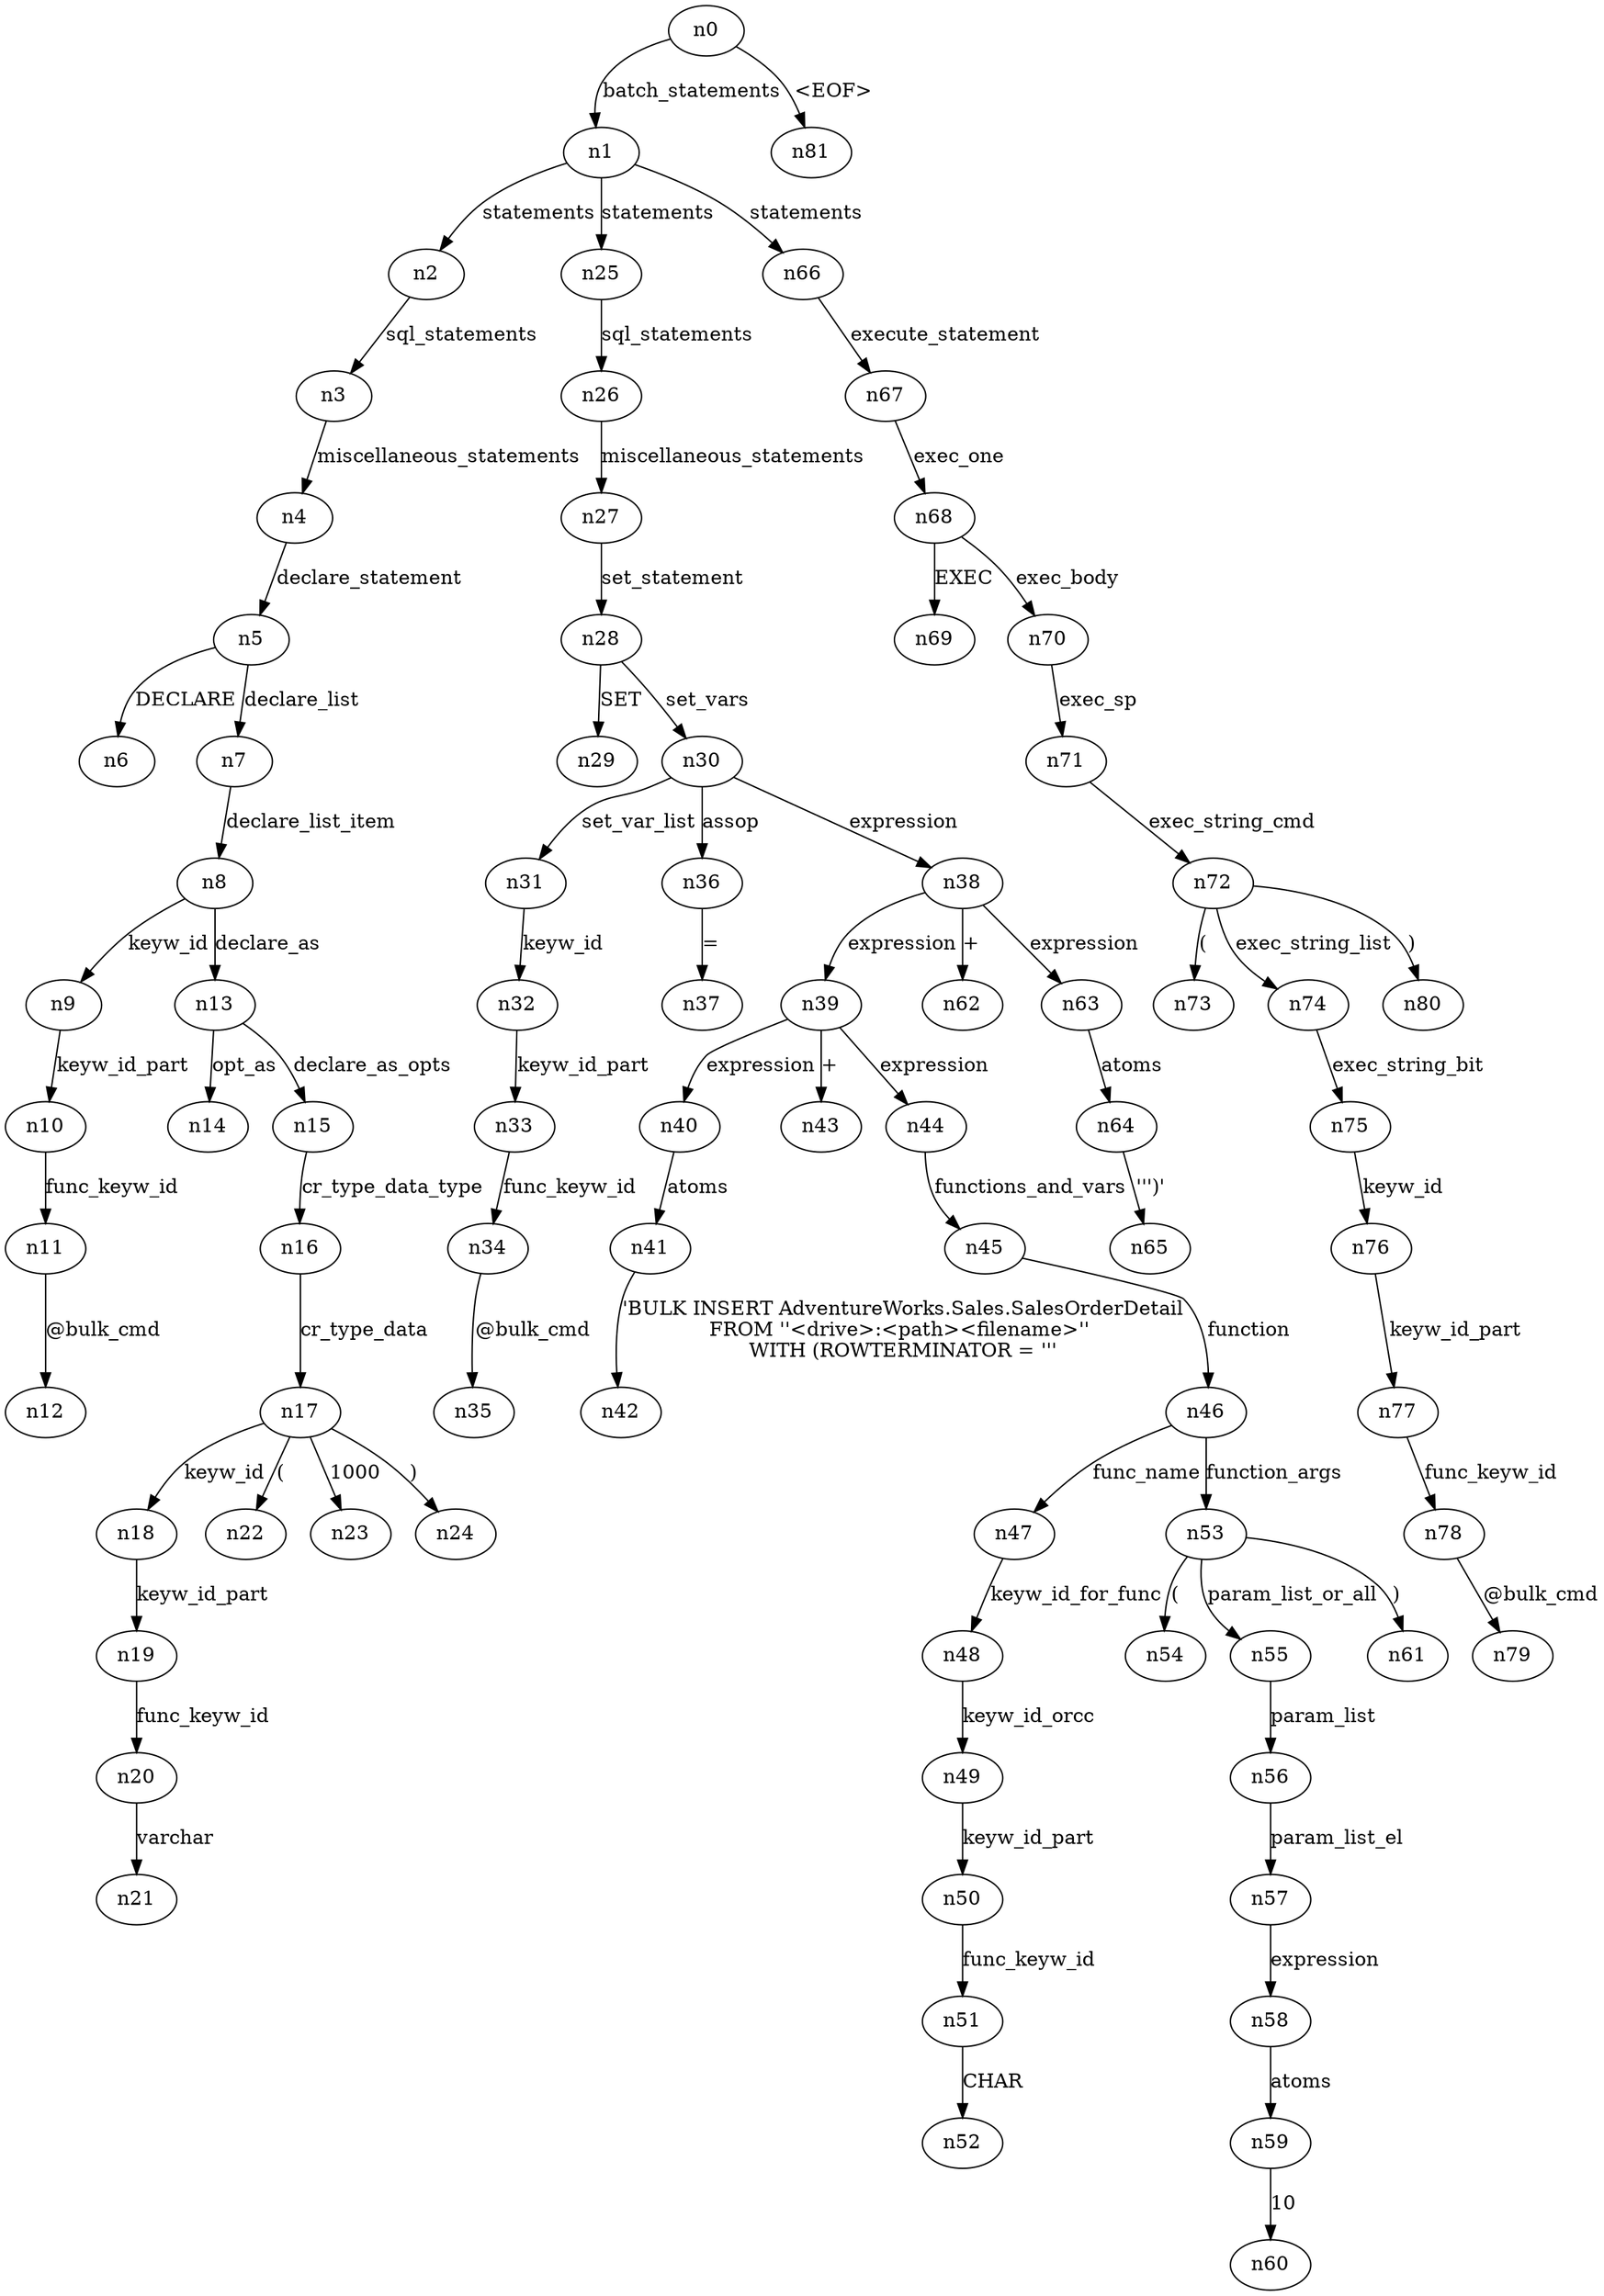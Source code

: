 digraph ParseTree {
  n0 -> n1 [label="batch_statements"];
  n1 -> n2 [label="statements"];
  n2 -> n3 [label="sql_statements"];
  n3 -> n4 [label="miscellaneous_statements"];
  n4 -> n5 [label="declare_statement"];
  n5 -> n6 [label="DECLARE"];
  n5 -> n7 [label="declare_list"];
  n7 -> n8 [label="declare_list_item"];
  n8 -> n9 [label="keyw_id"];
  n9 -> n10 [label="keyw_id_part"];
  n10 -> n11 [label="func_keyw_id"];
  n11 -> n12 [label="@bulk_cmd"];
  n8 -> n13 [label="declare_as"];
  n13 -> n14 [label="opt_as"];
  n13 -> n15 [label="declare_as_opts"];
  n15 -> n16 [label="cr_type_data_type"];
  n16 -> n17 [label="cr_type_data"];
  n17 -> n18 [label="keyw_id"];
  n18 -> n19 [label="keyw_id_part"];
  n19 -> n20 [label="func_keyw_id"];
  n20 -> n21 [label="varchar"];
  n17 -> n22 [label="("];
  n17 -> n23 [label="1000"];
  n17 -> n24 [label=")"];
  n1 -> n25 [label="statements"];
  n25 -> n26 [label="sql_statements"];
  n26 -> n27 [label="miscellaneous_statements"];
  n27 -> n28 [label="set_statement"];
  n28 -> n29 [label="SET"];
  n28 -> n30 [label="set_vars"];
  n30 -> n31 [label="set_var_list"];
  n31 -> n32 [label="keyw_id"];
  n32 -> n33 [label="keyw_id_part"];
  n33 -> n34 [label="func_keyw_id"];
  n34 -> n35 [label="@bulk_cmd"];
  n30 -> n36 [label="assop"];
  n36 -> n37 [label="="];
  n30 -> n38 [label="expression"];
  n38 -> n39 [label="expression"];
  n39 -> n40 [label="expression"];
  n40 -> n41 [label="atoms"];
  n41 -> n42 [label="'BULK INSERT AdventureWorks.Sales.SalesOrderDetail
FROM ''<drive>:\<path>\<filename>'' 
WITH (ROWTERMINATOR = '''"];
  n39 -> n43 [label="+"];
  n39 -> n44 [label="expression"];
  n44 -> n45 [label="functions_and_vars"];
  n45 -> n46 [label="function"];
  n46 -> n47 [label="func_name"];
  n47 -> n48 [label="keyw_id_for_func"];
  n48 -> n49 [label="keyw_id_orcc"];
  n49 -> n50 [label="keyw_id_part"];
  n50 -> n51 [label="func_keyw_id"];
  n51 -> n52 [label="CHAR"];
  n46 -> n53 [label="function_args"];
  n53 -> n54 [label="("];
  n53 -> n55 [label="param_list_or_all"];
  n55 -> n56 [label="param_list"];
  n56 -> n57 [label="param_list_el"];
  n57 -> n58 [label="expression"];
  n58 -> n59 [label="atoms"];
  n59 -> n60 [label="10"];
  n53 -> n61 [label=")"];
  n38 -> n62 [label="+"];
  n38 -> n63 [label="expression"];
  n63 -> n64 [label="atoms"];
  n64 -> n65 [label="''')'"];
  n1 -> n66 [label="statements"];
  n66 -> n67 [label="execute_statement"];
  n67 -> n68 [label="exec_one"];
  n68 -> n69 [label="EXEC"];
  n68 -> n70 [label="exec_body"];
  n70 -> n71 [label="exec_sp"];
  n71 -> n72 [label="exec_string_cmd"];
  n72 -> n73 [label="("];
  n72 -> n74 [label="exec_string_list"];
  n74 -> n75 [label="exec_string_bit"];
  n75 -> n76 [label="keyw_id"];
  n76 -> n77 [label="keyw_id_part"];
  n77 -> n78 [label="func_keyw_id"];
  n78 -> n79 [label="@bulk_cmd"];
  n72 -> n80 [label=")"];
  n0 -> n81 [label="<EOF>"];
}